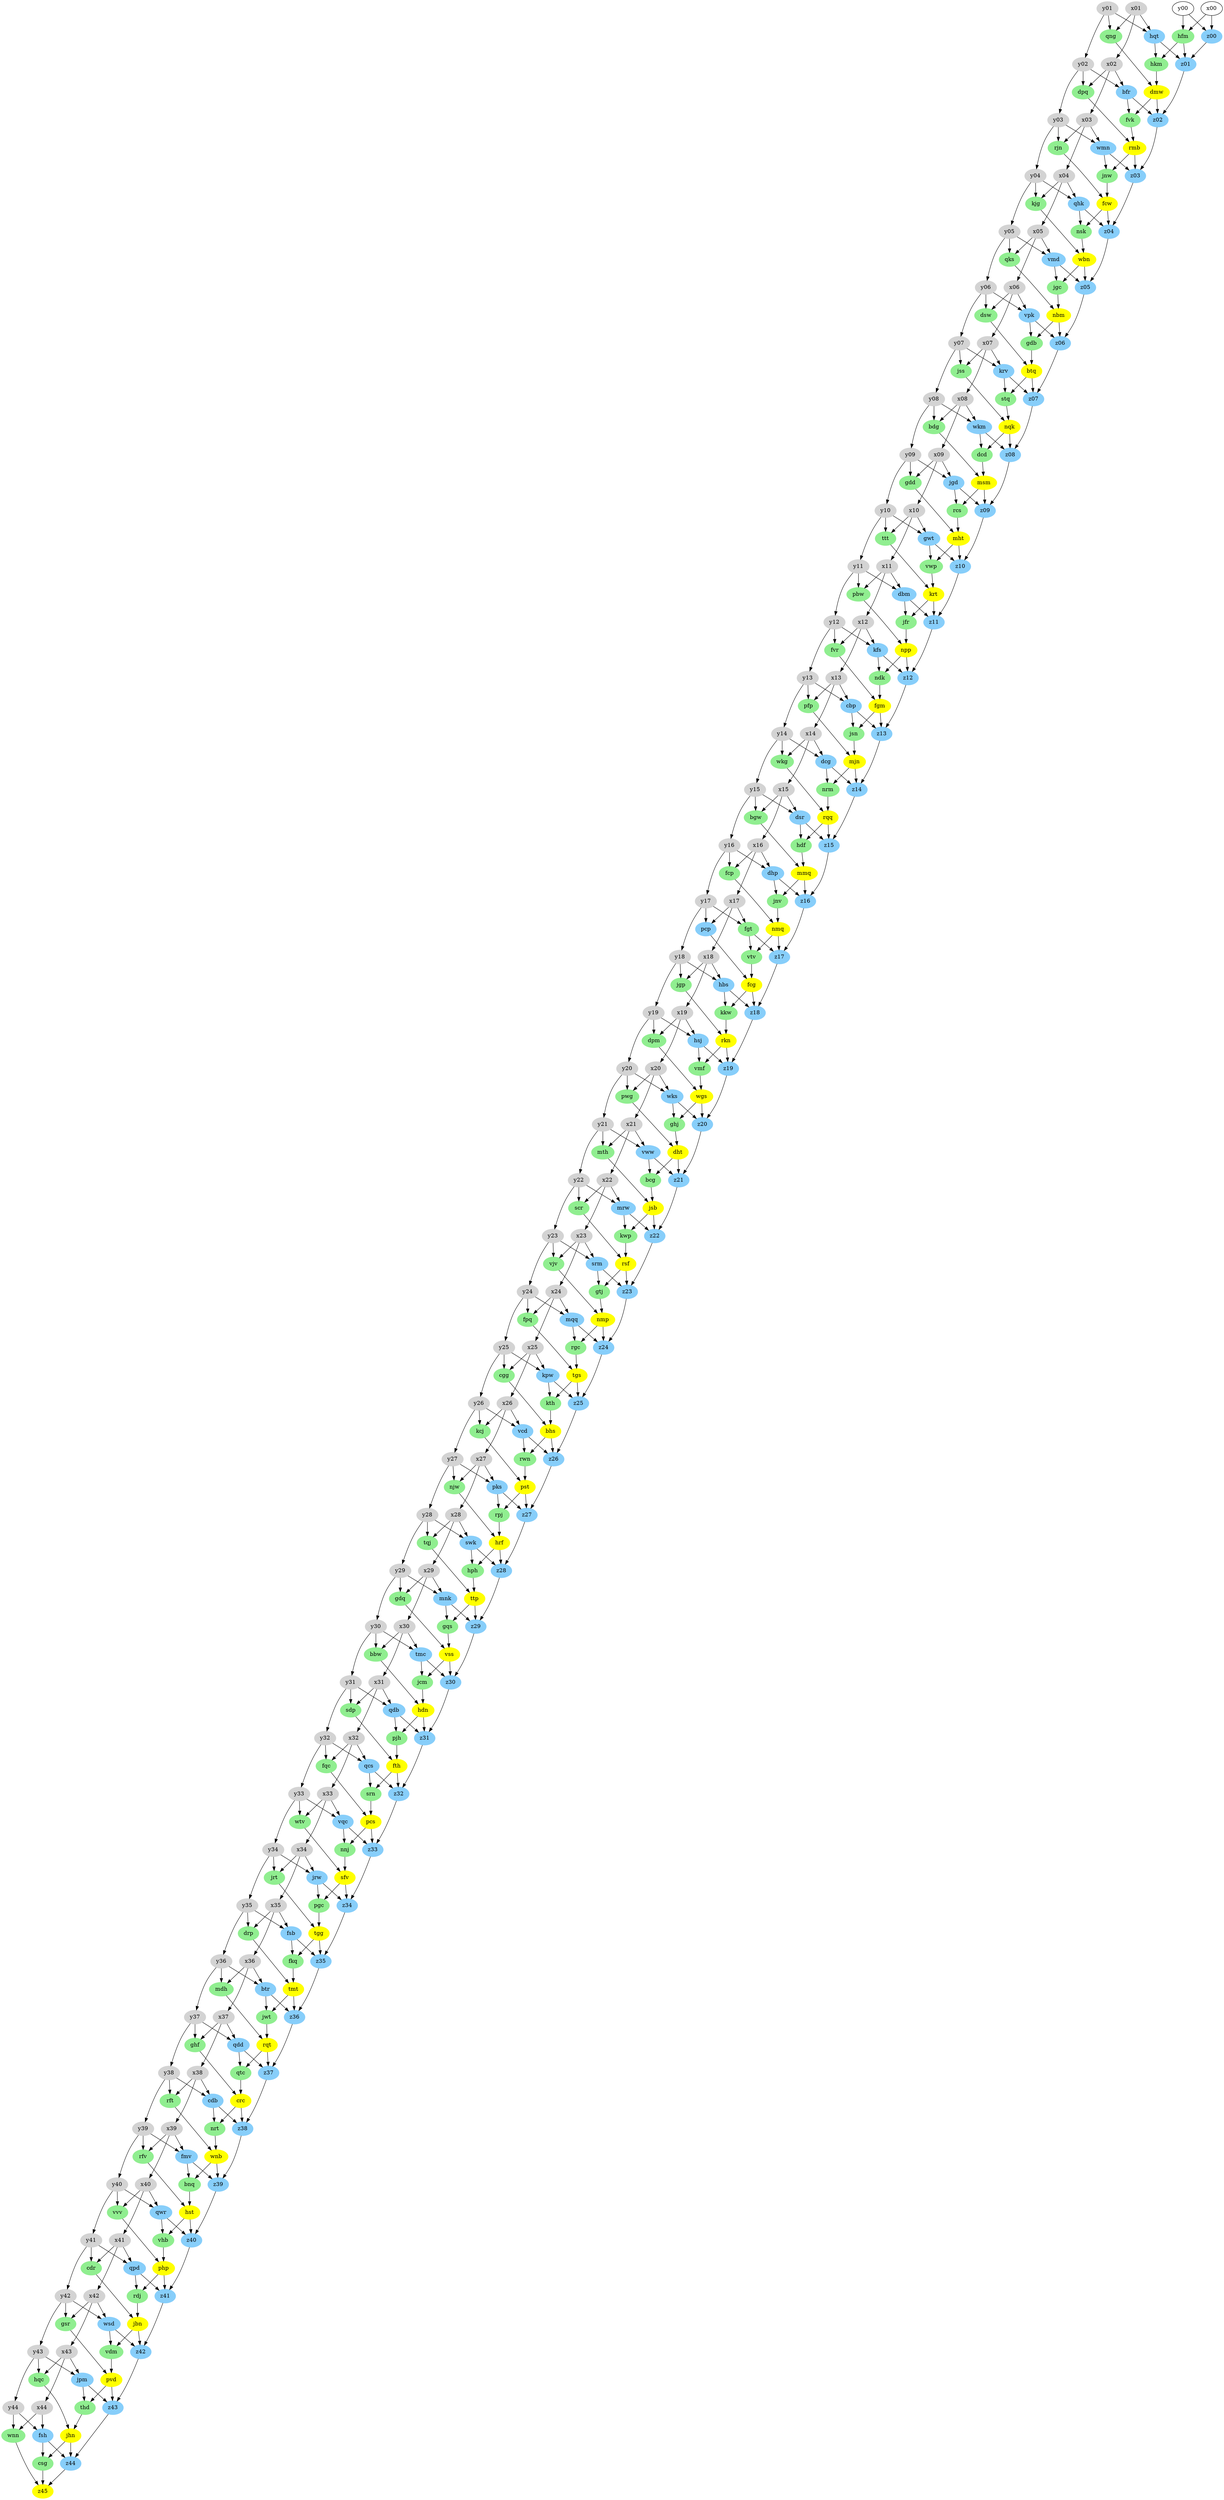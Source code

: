 
digraph G {
  subgraph input_x {
    node [style=filled,color=lightgrey];
    x01 -> x02 -> x03 -> x04 -> x05 -> x06 -> x07 -> x08 -> x09 -> x10 -> x11 -> x12 -> x13 -> x14 -> x15 -> x16 -> x17 -> x18 -> x19 -> x20 -> x21 -> x22 -> x23 -> x24 -> x25 -> x26 -> x27 -> x28 -> x29 -> x30 -> x31 -> x32 -> x33 -> x34 -> x35 -> x36 -> x37 -> x38 -> x39 -> x40 -> x41 -> x42 -> x43 -> x44;
  }
  subgraph input_y {
    node [style=filled,color=lightgrey];
    y01 -> y02 -> y03 -> y04 -> y05 -> y06 -> y07 -> y08 -> y09 -> y10 -> y11 -> y12 -> y13 -> y14 -> y15 -> y16 -> y17 -> y18 -> y19 -> y20 -> y21 -> y22 -> y23 -> y24 -> y25 -> y26 -> y27 -> y28 -> y29 -> y30 -> y31 -> y32 -> y33 -> y34 -> y35 -> y36 -> y37 -> y38 -> y39 -> y40 -> y41 -> y42 -> y43 -> y44;
  }
  subgraph gates_and {
    node [style=filled,color=lightgreen];
    pfp;rwn;hph;dpq;bbw;nrm;hdf;bcg;qks;pbw;nnj;vdm;rpj;vjv;mth;fvr;cdr;jwt;cgg;qng;ghj;wkg;gqs;jsn;bdg;gtj;fkq;fvk;hkm;drp;vmf;dsw;rgc;rcs;kwp;wnn;jnw;jrt;gdb;vwp;fpq;fgt;dpm;kkw;vhb;jgp;vtv;bgw;srn;dcd;jgc;pgc;bnq;tqj;stq;fqc;nsk;rdj;kth;gsr;ndk;ghf;hfm;fcp;hqc;thd;rjn;scr;wtv;jss;gdq;kjg;jfr;vvv;rft;ttt;kcj;mdh;pwg;gdd;jnv;sdp;jcm;csg;qtc;njw;pjh;rfv;nrt;
  }
  subgraph gates_or {
    node [style=filled,color=yellow];
    jhn;php;rmb;z45;vss;sfv;pst;hst;dht;msm;wbn;rqt;nmq;mmq;hrf;wnb;hdn;fgm;nbm;pcs;npp;krt;rkn;rqq;tmt;nmp;tgg;ttp;btq;tgs;wgs;crc;fth;nqk;fcw;rsf;jbn;jsb;dmw;pvd;bhs;mjn;fcg;mht;
  }
  subgraph gates_xor {
    node [style=filled,color=lightskyblue];
    wkm;hqt;srm;z29;z19;z43;z21;z42;z22;mnk;z37;z06;wks;qwr;z27;kfs;qcs;z26;cdb;vqc;z20;z12;cbp;z01;z10;z41;mqq;z14;vmd;wmn;z35;krv;jrw;dbm;z11;z13;z16;tmc;z02;z03;bfr;pcp;fmv;swk;z23;qpd;vpk;z24;jgd;z44;z08;z34;z18;z32;hbs;vcd;z33;z00;z38;z04;dcg;qdd;z39;z25;wsd;hsj;dsr;jpm;z15;z31;z09;z05;z17;qhk;z28;gwt;z07;z30;z40;pks;dhp;z36;fsb;mrw;vww;fsh;qdb;kpw;btr;
  }
  subgraph output_z {
    z00 -> z01 -> z02 -> z03 -> z04 -> z05 -> z06 -> z07 -> z08 -> z09 -> z10 -> z11 -> z12 -> z13 -> z14 -> z15 -> z16 -> z17 -> z18 -> z19 -> z20 -> z21 -> z22 -> z23 -> z24 -> z25 -> z26 -> z27 -> z28 -> z29 -> z30 -> z31 -> z32 -> z33 -> z34 -> z35 -> z36 -> z37 -> z38 -> z39 -> z40 -> z41 -> z42 -> z43 -> z44 -> z45;
  }
  
x13 -> pfp;
x08 -> wkm;
x01 -> hqt;
vcd -> rwn;
x23 -> srm;
swk -> hph;
ttp -> z29;
x02 -> dpq;
x30 -> bbw;
hqc -> jhn;
rkn -> z19;
vhb -> php;
dpq -> rmb;
mjn -> nrm;
rqq -> hdf;
pvd -> z43;
vww -> z21;
wnn -> z45;
jbn -> z42;
jsb -> z22;
dht -> bcg;
gdq -> vss;
x05 -> qks;
x29 -> mnk;
qdd -> z37;
x11 -> pbw;
vpk -> z06;
pcs -> nnj;
wsd -> vdm;
nnj -> sfv;
y20 -> wks;
rwn -> pst;
rfv -> hst;
x40 -> qwr;
ghj -> dht;
pks -> rpj;
pks -> z27;
bdg -> msm;
x23 -> vjv;
y12 -> kfs;
y32 -> qcs;
vcd -> z26;
x38 -> cdb;
x21 -> mth;
kjg -> wbn;
x12 -> fvr;
x33 -> vqc;
x41 -> cdr;
tmt -> jwt;
wgs -> z20;
x25 -> cgg;
kfs -> z12;
mdh -> rqt;
x13 -> cbp;
y01 -> qng;
wgs -> ghj;
y14 -> wkg;
hqt -> z01;
gwt -> z10;
qpd -> z41;
ttp -> gqs;
x24 -> mqq;
jnv -> nmq;
cbp -> jsn;
hdf -> mmq;
mjn -> z14;
x08 -> bdg;
x05 -> vmd;
y03 -> wmn;
fsb -> z35;
rsf -> gtj;
rpj -> hrf;
tgg -> fkq;
x07 -> krv;
dmw -> fvk;
hfm -> hkm;
y35 -> drp;
y34 -> jrw;
nrt -> wnb;
hsj -> vmf;
y11 -> dbm;
y06 -> dsw;
dbm -> z11;
mqq -> rgc;
cbp -> z13;
dhp -> z16;
bbw -> hdn;
x30 -> tmc;
fvr -> fgm;
msm -> rcs;
bfr -> z02;
mrw -> kwp;
y44 -> wnn;
rmb -> jnw;
jgc -> nbm;
x34 -> jrt;
fqc -> pcs;
nbm -> gdb;
rmb -> z03;
gwt -> vwp;
x02 -> bfr;
jfr -> npp;
y17 -> pcp;
y24 -> fpq;
y39 -> fmv;
x28 -> swk;
x17 -> fgt;
srm -> z23;
y19 -> dpm;
y41 -> qpd;
ttt -> krt;
kkw -> rkn;
x06 -> vpk;
nrm -> rqq;
drp -> tmt;
fcg -> kkw;
mqq -> z24;
y09 -> jgd;
qwr -> vhb;
y18 -> jgp;
jhn -> z44;
nmq -> vtv;
y15 -> bgw;
wkm -> z08;
gtj -> nmp;
qcs -> z32;
wkm -> dcd;
wbn -> jgc;
jrt -> tgg;
sfv -> z34;
fcg -> z18;
sfv -> pgc;
qcs -> srn;
y18 -> hbs;
y26 -> vcd;
wnb -> bnq;
hph -> ttp;
dsw -> btq;
pcs -> z33;
fpq -> tgs;
dpm -> wgs;
x28 -> tqj;
x00 -> z00;
krv -> stq;
y32 -> fqc;
crc -> z38;
fcw -> nsk;
qpd -> rdj;
ghf -> crc;
fcw -> z04;
tgs -> kth;
y42 -> gsr;
kfs -> ndk;
x14 -> dcg;
sdp -> fth;
y37 -> qdd;
x37 -> ghf;
jss -> nqk;
x00 -> hfm;
x16 -> fcp;
x43 -> hqc;
fmv -> z39;
rjn -> fcw;
kpw -> z25;
jpm -> thd;
y42 -> wsd;
x03 -> rjn;
x22 -> scr;
x19 -> hsj;
y33 -> wtv;
kwp -> rsf;
y07 -> jss;
y15 -> dsr;
y43 -> jpm;
cdr -> jbn;
rqq -> z15;
qdb -> z31;
y29 -> gdq;
x04 -> kjg;
bcg -> jsb;
krt -> jfr;
x40 -> vvv;
jgd -> z09;
wbn -> z05;
x38 -> rft;
hkm -> dmw;
fgt -> z17;
x04 -> qhk;
hrf -> z28;
x10 -> gwt;
btq -> z07;
x10 -> ttt;
tmc -> z30;
y26 -> kcj;
x36 -> mdh;
qwr -> z40;
y27 -> pks;
x16 -> dhp;
x20 -> pwg;
btr -> z36;
vdm -> pvd;
x35 -> fsb;
y22 -> mrw;
cgg -> bhs;
pfp -> mjn;
x09 -> gdd;
mmq -> jnv;
y31 -> sdp;
vss -> jcm;
fsh -> csg;
qdd -> qtc;
y27 -> njw;
y21 -> vww;
x44 -> fsh;
hdn -> pjh;
pcp -> fcg;
y39 -> rfv;
gdd -> mht;
y31 -> qdb;
crc -> nrt;
x25 -> kpw;
y36 -> btr;







y13 -> pfp;
y08 -> wkm;
y01 -> hqt;
bhs -> rwn;
y23 -> srm;
hrf -> hph;
mnk -> z29;
y02 -> dpq;
y30 -> bbw;
thd -> jhn;
hsj -> z19;
vvv -> php;
fvk -> rmb;
dcg -> nrm;
dsr -> hdf;
jpm -> z43;
dht -> z21;
csg -> z45;
wsd -> z42;
mrw -> z22;
vww -> bcg;
gqs -> vss;
y05 -> qks;
y29 -> mnk;
rqt -> z37;
y11 -> pbw;
nbm -> z06;
vqc -> nnj;
jbn -> vdm;
wtv -> sfv;
x20 -> wks;
kcj -> pst;
bnq -> hst;
y40 -> qwr;
pwg -> dht;
pst -> rpj;
pst -> z27;
dcd -> msm;
y23 -> vjv;
x12 -> kfs;
x32 -> qcs;
bhs -> z26;
y38 -> cdb;
y21 -> mth;
nsk -> wbn;
y12 -> fvr;
y33 -> vqc;
y41 -> cdr;
btr -> jwt;
wks -> z20;
y25 -> cgg;
npp -> z12;
jwt -> rqt;
y13 -> cbp;
x01 -> qng;
wks -> ghj;
x14 -> wkg;
hfm -> z01;
mht -> z10;
php -> z41;
mnk -> gqs;
y24 -> mqq;
fcp -> nmq;
fgm -> jsn;
bgw -> mmq;
dcg -> z14;
y08 -> bdg;
y05 -> vmd;
x03 -> wmn;
tgg -> z35;
srm -> gtj;
njw -> hrf;
fsb -> fkq;
y07 -> krv;
bfr -> fvk;
hqt -> hkm;
x35 -> drp;
x34 -> jrw;
rft -> wnb;
rkn -> vmf;
x11 -> dbm;
x06 -> dsw;
krt -> z11;
nmp -> rgc;
fgm -> z13;
mmq -> z16;
jcm -> hdn;
y30 -> tmc;
ndk -> fgm;
jgd -> rcs;
dmw -> z02;
jsb -> kwp;
x44 -> wnn;
wmn -> jnw;
qks -> nbm;
y34 -> jrt;
srn -> pcs;
vpk -> gdb;
wmn -> z03;
mht -> vwp;
y02 -> bfr;
pbw -> npp;
x17 -> pcp;
x24 -> fpq;
x39 -> fmv;
y28 -> swk;
y17 -> fgt;
rsf -> z23;
x19 -> dpm;
x41 -> qpd;
vwp -> krt;
jgp -> rkn;
y06 -> vpk;
wkg -> rqq;
fkq -> tmt;
hbs -> kkw;
nmp -> z24;
x09 -> jgd;
hst -> vhb;
x18 -> jgp;
fsh -> z44;
fgt -> vtv;
x15 -> bgw;
nqk -> z08;
vjv -> nmp;
fth -> z32;
nqk -> dcd;
vmd -> jgc;
pgc -> tgg;
jrw -> z34;
hbs -> z18;
jrw -> pgc;
fth -> srn;
x18 -> hbs;
x26 -> vcd;
fmv -> bnq;
tqj -> ttp;
gdb -> btq;
vqc -> z33;
rgc -> tgs;
vmf -> wgs;
y28 -> tqj;
y00 -> z00;
btq -> stq;
x32 -> fqc;
cdb -> z38;
qhk -> nsk;
php -> rdj;
qtc -> crc;
qhk -> z04;
kpw -> kth;
x42 -> gsr;
npp -> ndk;
y14 -> dcg;
pjh -> fth;
x37 -> qdd;
y37 -> ghf;
stq -> nqk;
y00 -> hfm;
y16 -> fcp;
y43 -> hqc;
wnb -> z39;
jnw -> fcw;
tgs -> z25;
pvd -> thd;
x42 -> wsd;
y03 -> rjn;
y22 -> scr;
y19 -> hsj;
x33 -> wtv;
scr -> rsf;
x07 -> jss;
x15 -> dsr;
x43 -> jpm;
rdj -> jbn;
dsr -> z15;
hdn -> z31;
x29 -> gdq;
y04 -> kjg;
mth -> jsb;
dbm -> jfr;
y40 -> vvv;
msm -> z09;
vmd -> z05;
y38 -> rft;
qng -> dmw;
nmq -> z17;
y04 -> qhk;
swk -> z28;
y10 -> gwt;
krv -> z07;
y10 -> ttt;
vss -> z30;
x26 -> kcj;
y36 -> mdh;
hst -> z40;
x27 -> pks;
y16 -> dhp;
y20 -> pwg;
tmt -> z36;
gsr -> pvd;
y35 -> fsb;
x22 -> mrw;
kth -> bhs;
jsn -> mjn;
y09 -> gdd;
dhp -> jnv;
x31 -> sdp;
tmc -> jcm;
jhn -> csg;
rqt -> qtc;
x27 -> njw;
x21 -> vww;
y44 -> fsh;
qdb -> pjh;
vtv -> fcg;
x39 -> rfv;
rcs -> mht;
x31 -> qdb;
cdb -> nrt;
y25 -> kpw;
x36 -> btr;
}